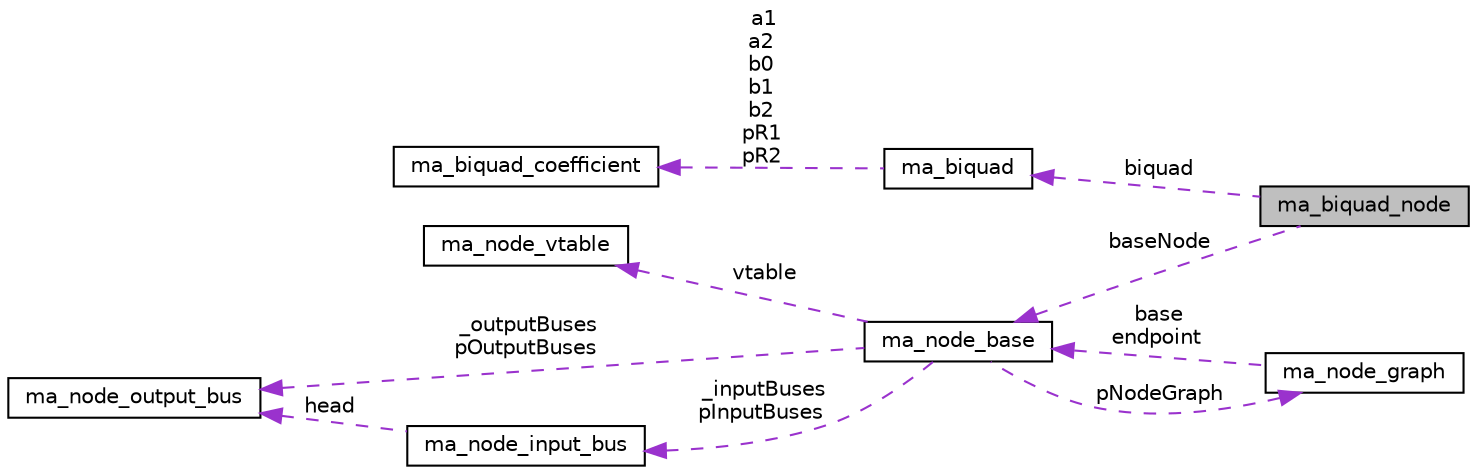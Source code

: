 digraph "ma_biquad_node"
{
 // LATEX_PDF_SIZE
  edge [fontname="Helvetica",fontsize="10",labelfontname="Helvetica",labelfontsize="10"];
  node [fontname="Helvetica",fontsize="10",shape=record];
  rankdir="LR";
  Node1 [label="ma_biquad_node",height=0.2,width=0.4,color="black", fillcolor="grey75", style="filled", fontcolor="black",tooltip=" "];
  Node2 -> Node1 [dir="back",color="darkorchid3",fontsize="10",style="dashed",label=" biquad" ,fontname="Helvetica"];
  Node2 [label="ma_biquad",height=0.2,width=0.4,color="black", fillcolor="white", style="filled",URL="$structma__biquad.html",tooltip=" "];
  Node3 -> Node2 [dir="back",color="darkorchid3",fontsize="10",style="dashed",label=" a1\na2\nb0\nb1\nb2\npR1\npR2" ,fontname="Helvetica"];
  Node3 [label="ma_biquad_coefficient",height=0.2,width=0.4,color="black", fillcolor="white", style="filled",URL="$unionma__biquad__coefficient.html",tooltip=" "];
  Node4 -> Node1 [dir="back",color="darkorchid3",fontsize="10",style="dashed",label=" baseNode" ,fontname="Helvetica"];
  Node4 [label="ma_node_base",height=0.2,width=0.4,color="black", fillcolor="white", style="filled",URL="$structma__node__base.html",tooltip=" "];
  Node5 -> Node4 [dir="back",color="darkorchid3",fontsize="10",style="dashed",label=" vtable" ,fontname="Helvetica"];
  Node5 [label="ma_node_vtable",height=0.2,width=0.4,color="black", fillcolor="white", style="filled",URL="$structma__node__vtable.html",tooltip=" "];
  Node6 -> Node4 [dir="back",color="darkorchid3",fontsize="10",style="dashed",label=" _inputBuses\npInputBuses" ,fontname="Helvetica"];
  Node6 [label="ma_node_input_bus",height=0.2,width=0.4,color="black", fillcolor="white", style="filled",URL="$structma__node__input__bus.html",tooltip=" "];
  Node7 -> Node6 [dir="back",color="darkorchid3",fontsize="10",style="dashed",label=" head" ,fontname="Helvetica"];
  Node7 [label="ma_node_output_bus",height=0.2,width=0.4,color="black", fillcolor="white", style="filled",URL="$structma__node__output__bus.html",tooltip=" "];
  Node7 -> Node4 [dir="back",color="darkorchid3",fontsize="10",style="dashed",label=" _outputBuses\npOutputBuses" ,fontname="Helvetica"];
  Node8 -> Node4 [dir="back",color="darkorchid3",fontsize="10",style="dashed",label=" pNodeGraph" ,fontname="Helvetica"];
  Node8 [label="ma_node_graph",height=0.2,width=0.4,color="black", fillcolor="white", style="filled",URL="$structma__node__graph.html",tooltip=" "];
  Node4 -> Node8 [dir="back",color="darkorchid3",fontsize="10",style="dashed",label=" base\nendpoint" ,fontname="Helvetica"];
}
